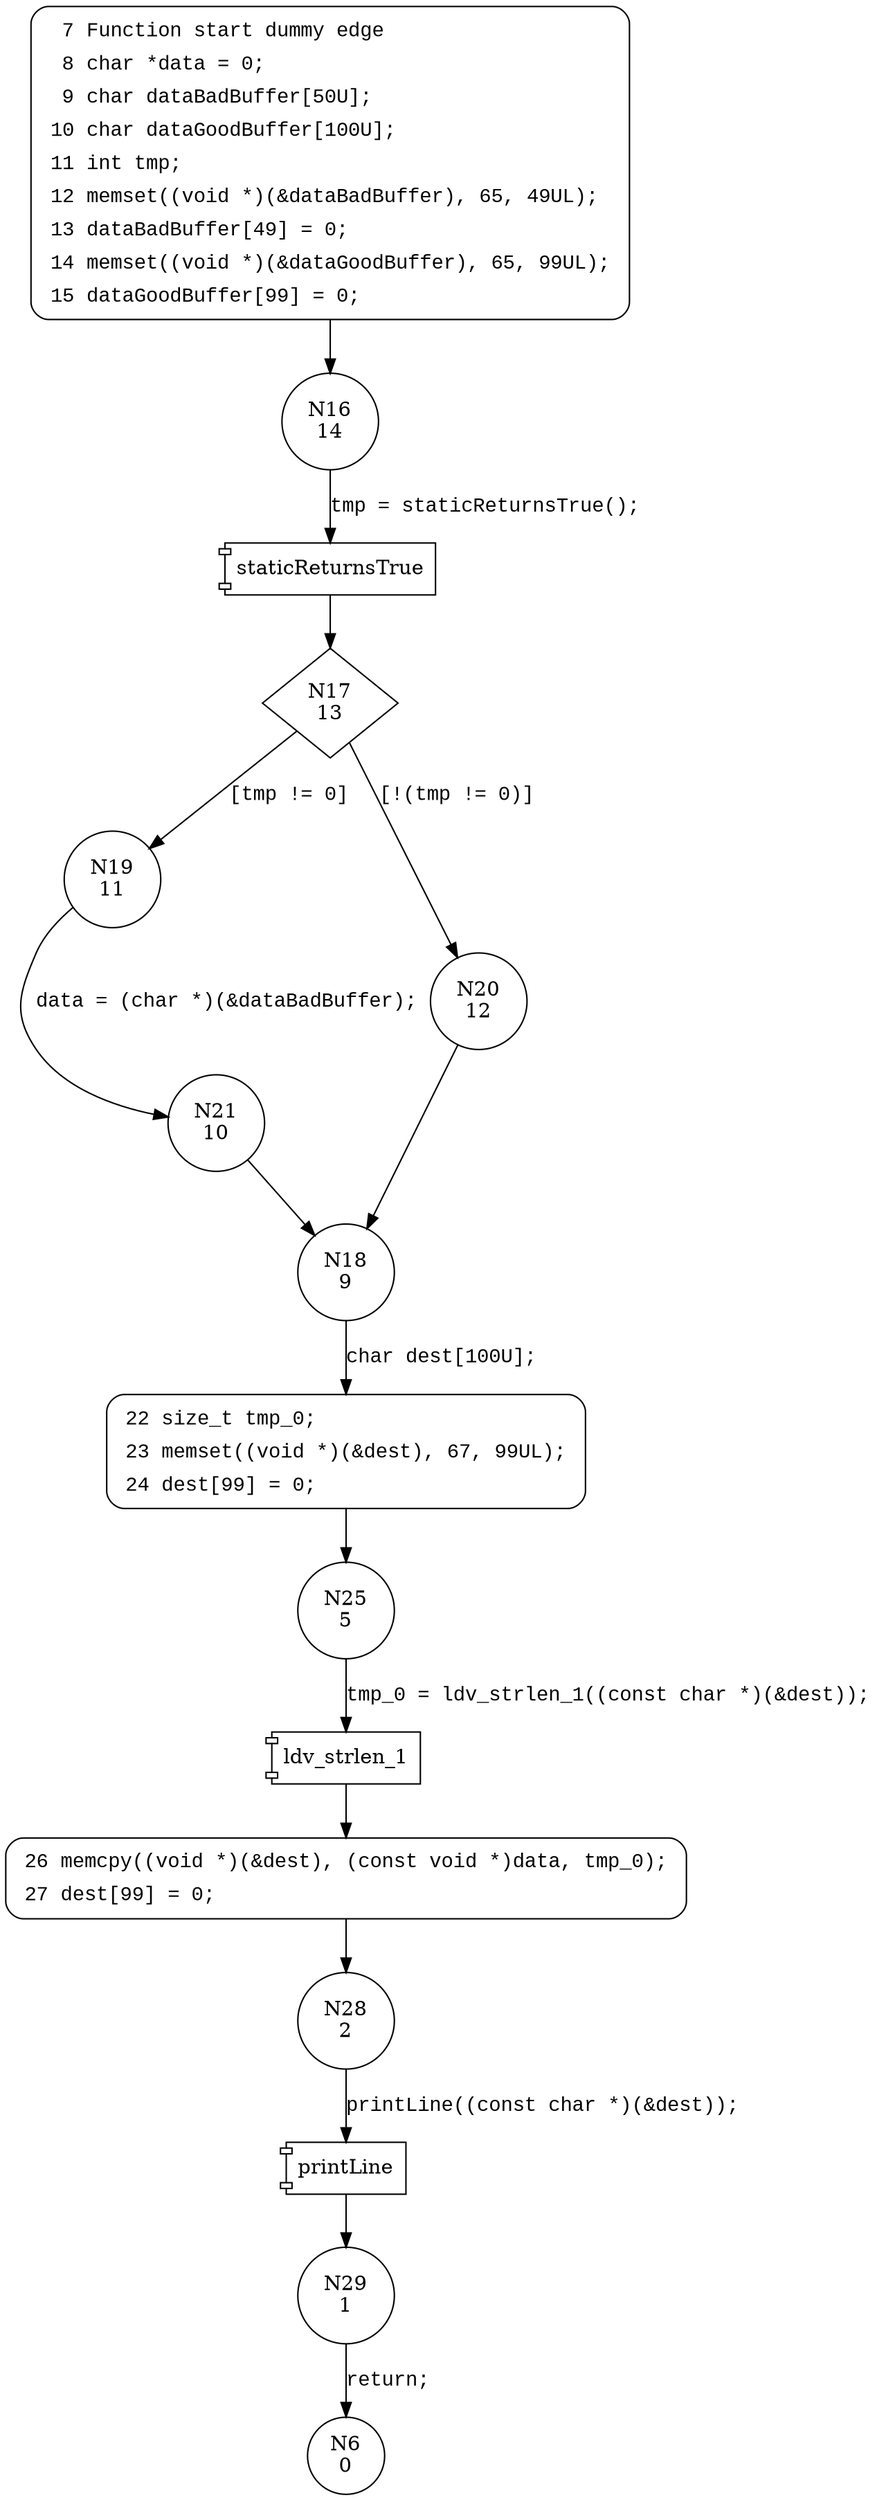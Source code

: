 digraph CWE126_Buffer_Overread__char_declare_memcpy_08_bad {
16 [shape="circle" label="N16\n14"]
17 [shape="diamond" label="N17\n13"]
19 [shape="circle" label="N19\n11"]
20 [shape="circle" label="N20\n12"]
18 [shape="circle" label="N18\n9"]
22 [shape="circle" label="N22\n8"]
25 [shape="circle" label="N25\n5"]
26 [shape="circle" label="N26\n4"]
28 [shape="circle" label="N28\n2"]
29 [shape="circle" label="N29\n1"]
21 [shape="circle" label="N21\n10"]
6 [shape="circle" label="N6\n0"]
7 [style="filled,bold" penwidth="1" fillcolor="white" fontname="Courier New" shape="Mrecord" label=<<table border="0" cellborder="0" cellpadding="3" bgcolor="white"><tr><td align="right">7</td><td align="left">Function start dummy edge</td></tr><tr><td align="right">8</td><td align="left">char *data = 0;</td></tr><tr><td align="right">9</td><td align="left">char dataBadBuffer[50U];</td></tr><tr><td align="right">10</td><td align="left">char dataGoodBuffer[100U];</td></tr><tr><td align="right">11</td><td align="left">int tmp;</td></tr><tr><td align="right">12</td><td align="left">memset((void *)(&amp;dataBadBuffer), 65, 49UL);</td></tr><tr><td align="right">13</td><td align="left">dataBadBuffer[49] = 0;</td></tr><tr><td align="right">14</td><td align="left">memset((void *)(&amp;dataGoodBuffer), 65, 99UL);</td></tr><tr><td align="right">15</td><td align="left">dataGoodBuffer[99] = 0;</td></tr></table>>]
7 -> 16[label=""]
22 [style="filled,bold" penwidth="1" fillcolor="white" fontname="Courier New" shape="Mrecord" label=<<table border="0" cellborder="0" cellpadding="3" bgcolor="white"><tr><td align="right">22</td><td align="left">size_t tmp_0;</td></tr><tr><td align="right">23</td><td align="left">memset((void *)(&amp;dest), 67, 99UL);</td></tr><tr><td align="right">24</td><td align="left">dest[99] = 0;</td></tr></table>>]
22 -> 25[label=""]
26 [style="filled,bold" penwidth="1" fillcolor="white" fontname="Courier New" shape="Mrecord" label=<<table border="0" cellborder="0" cellpadding="3" bgcolor="white"><tr><td align="right">26</td><td align="left">memcpy((void *)(&amp;dest), (const void *)data, tmp_0);</td></tr><tr><td align="right">27</td><td align="left">dest[99] = 0;</td></tr></table>>]
26 -> 28[label=""]
100026 [shape="component" label="staticReturnsTrue"]
16 -> 100026 [label="tmp = staticReturnsTrue();" fontname="Courier New"]
100026 -> 17 [label="" fontname="Courier New"]
17 -> 19 [label="[tmp != 0]" fontname="Courier New"]
17 -> 20 [label="[!(tmp != 0)]" fontname="Courier New"]
18 -> 22 [label="char dest[100U];" fontname="Courier New"]
100027 [shape="component" label="ldv_strlen_1"]
25 -> 100027 [label="tmp_0 = ldv_strlen_1((const char *)(&dest));" fontname="Courier New"]
100027 -> 26 [label="" fontname="Courier New"]
100028 [shape="component" label="printLine"]
28 -> 100028 [label="printLine((const char *)(&dest));" fontname="Courier New"]
100028 -> 29 [label="" fontname="Courier New"]
19 -> 21 [label="data = (char *)(&dataBadBuffer);" fontname="Courier New"]
20 -> 18 [label="" fontname="Courier New"]
29 -> 6 [label="return;" fontname="Courier New"]
21 -> 18 [label="" fontname="Courier New"]
}